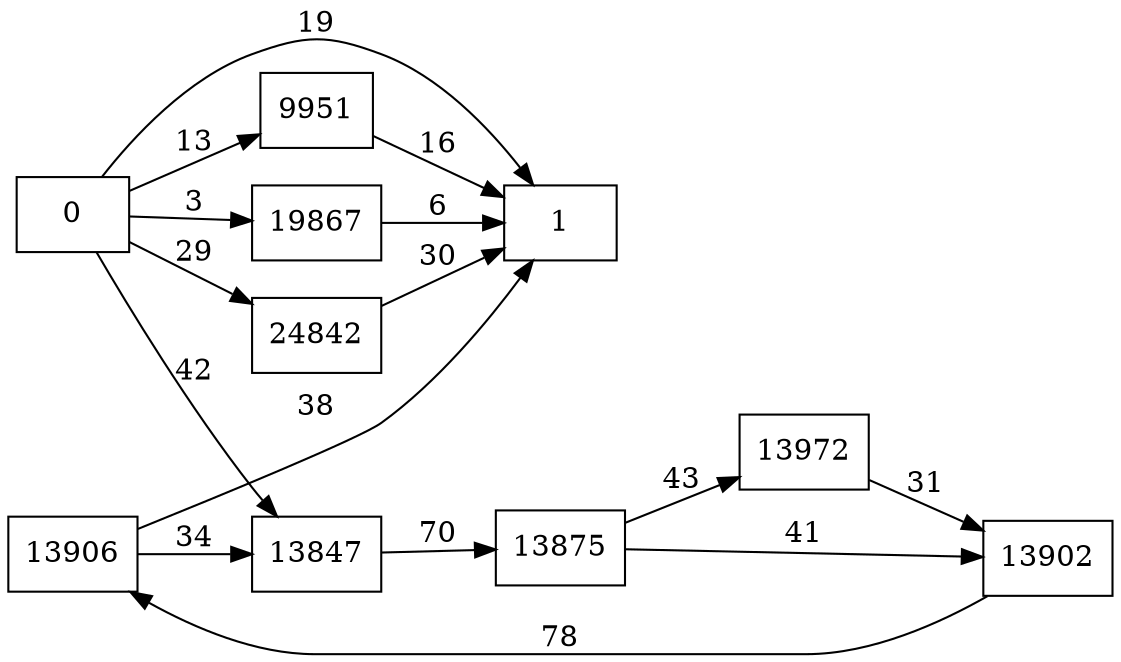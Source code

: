 digraph {
	graph [rankdir=LR]
	node [shape=rectangle]
	9951 -> 1 [label=16]
	13847 -> 13875 [label=70]
	13875 -> 13902 [label=41]
	13875 -> 13972 [label=43]
	13902 -> 13906 [label=78]
	13906 -> 13847 [label=34]
	13906 -> 1 [label=38]
	13972 -> 13902 [label=31]
	19867 -> 1 [label=6]
	24842 -> 1 [label=30]
	0 -> 1 [label=19]
	0 -> 9951 [label=13]
	0 -> 13847 [label=42]
	0 -> 19867 [label=3]
	0 -> 24842 [label=29]
}
